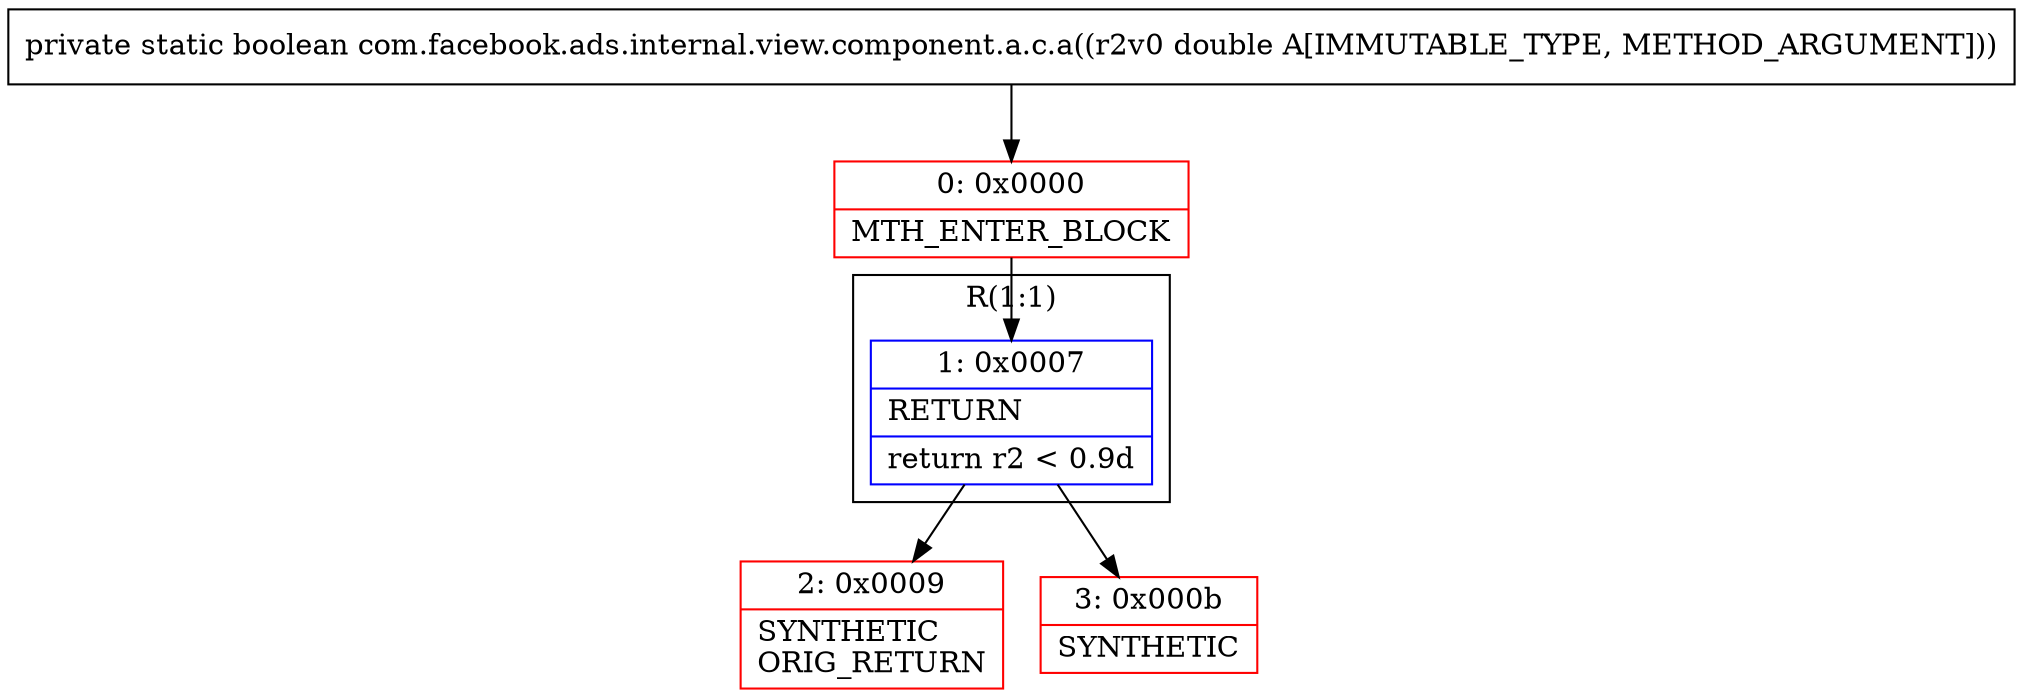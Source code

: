 digraph "CFG forcom.facebook.ads.internal.view.component.a.c.a(D)Z" {
subgraph cluster_Region_525816392 {
label = "R(1:1)";
node [shape=record,color=blue];
Node_1 [shape=record,label="{1\:\ 0x0007|RETURN\l|return r2 \< 0.9d\l}"];
}
Node_0 [shape=record,color=red,label="{0\:\ 0x0000|MTH_ENTER_BLOCK\l}"];
Node_2 [shape=record,color=red,label="{2\:\ 0x0009|SYNTHETIC\lORIG_RETURN\l}"];
Node_3 [shape=record,color=red,label="{3\:\ 0x000b|SYNTHETIC\l}"];
MethodNode[shape=record,label="{private static boolean com.facebook.ads.internal.view.component.a.c.a((r2v0 double A[IMMUTABLE_TYPE, METHOD_ARGUMENT])) }"];
MethodNode -> Node_0;
Node_1 -> Node_2;
Node_1 -> Node_3;
Node_0 -> Node_1;
}

